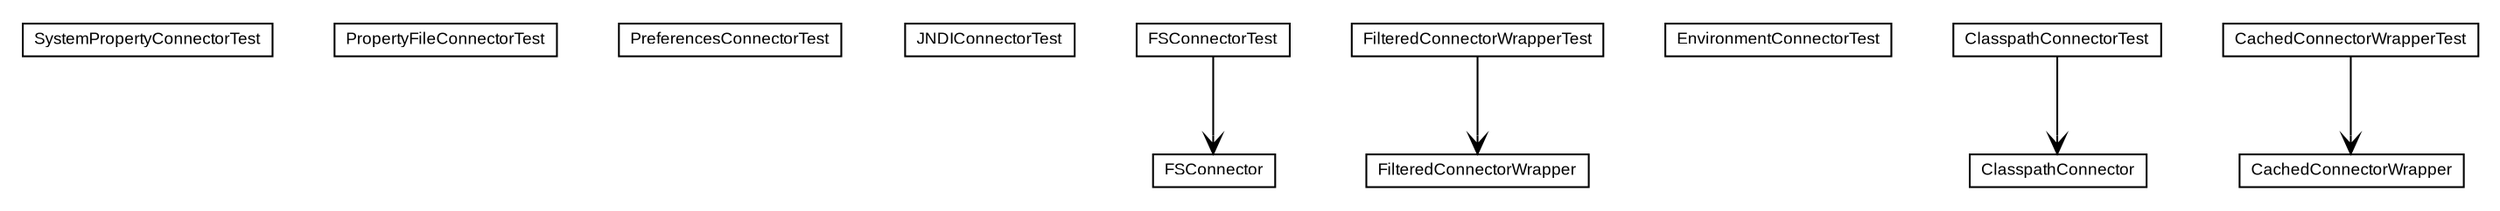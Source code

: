 #!/usr/local/bin/dot
#
# Class diagram 
# Generated by UMLGraph version R5_6-24-gf6e263 (http://www.umlgraph.org/)
#

digraph G {
	edge [fontname="arial",fontsize=10,labelfontname="arial",labelfontsize=10];
	node [fontname="arial",fontsize=10,shape=plaintext];
	nodesep=0.25;
	ranksep=0.5;
	// org.settings4j.connector.SystemPropertyConnectorTest
	c38 [label=<<table title="org.settings4j.connector.SystemPropertyConnectorTest" border="0" cellborder="1" cellspacing="0" cellpadding="2" port="p" href="./SystemPropertyConnectorTest.html">
		<tr><td><table border="0" cellspacing="0" cellpadding="1">
<tr><td align="center" balign="center"> SystemPropertyConnectorTest </td></tr>
		</table></td></tr>
		</table>>, URL="./SystemPropertyConnectorTest.html", fontname="arial", fontcolor="black", fontsize=9.0];
	// org.settings4j.connector.PropertyFileConnectorTest
	c39 [label=<<table title="org.settings4j.connector.PropertyFileConnectorTest" border="0" cellborder="1" cellspacing="0" cellpadding="2" port="p" href="./PropertyFileConnectorTest.html">
		<tr><td><table border="0" cellspacing="0" cellpadding="1">
<tr><td align="center" balign="center"> PropertyFileConnectorTest </td></tr>
		</table></td></tr>
		</table>>, URL="./PropertyFileConnectorTest.html", fontname="arial", fontcolor="black", fontsize=9.0];
	// org.settings4j.connector.PreferencesConnectorTest
	c40 [label=<<table title="org.settings4j.connector.PreferencesConnectorTest" border="0" cellborder="1" cellspacing="0" cellpadding="2" port="p" href="./PreferencesConnectorTest.html">
		<tr><td><table border="0" cellspacing="0" cellpadding="1">
<tr><td align="center" balign="center"> PreferencesConnectorTest </td></tr>
		</table></td></tr>
		</table>>, URL="./PreferencesConnectorTest.html", fontname="arial", fontcolor="black", fontsize=9.0];
	// org.settings4j.connector.JNDIConnectorTest
	c41 [label=<<table title="org.settings4j.connector.JNDIConnectorTest" border="0" cellborder="1" cellspacing="0" cellpadding="2" port="p" href="./JNDIConnectorTest.html">
		<tr><td><table border="0" cellspacing="0" cellpadding="1">
<tr><td align="center" balign="center"> JNDIConnectorTest </td></tr>
		</table></td></tr>
		</table>>, URL="./JNDIConnectorTest.html", fontname="arial", fontcolor="black", fontsize=9.0];
	// org.settings4j.connector.FSConnectorTest
	c42 [label=<<table title="org.settings4j.connector.FSConnectorTest" border="0" cellborder="1" cellspacing="0" cellpadding="2" port="p" href="./FSConnectorTest.html">
		<tr><td><table border="0" cellspacing="0" cellpadding="1">
<tr><td align="center" balign="center"> FSConnectorTest </td></tr>
		</table></td></tr>
		</table>>, URL="./FSConnectorTest.html", fontname="arial", fontcolor="black", fontsize=9.0];
	// org.settings4j.connector.FilteredConnectorWrapperTest
	c43 [label=<<table title="org.settings4j.connector.FilteredConnectorWrapperTest" border="0" cellborder="1" cellspacing="0" cellpadding="2" port="p" href="./FilteredConnectorWrapperTest.html">
		<tr><td><table border="0" cellspacing="0" cellpadding="1">
<tr><td align="center" balign="center"> FilteredConnectorWrapperTest </td></tr>
		</table></td></tr>
		</table>>, URL="./FilteredConnectorWrapperTest.html", fontname="arial", fontcolor="black", fontsize=9.0];
	// org.settings4j.connector.EnvironmentConnectorTest
	c44 [label=<<table title="org.settings4j.connector.EnvironmentConnectorTest" border="0" cellborder="1" cellspacing="0" cellpadding="2" port="p" href="./EnvironmentConnectorTest.html">
		<tr><td><table border="0" cellspacing="0" cellpadding="1">
<tr><td align="center" balign="center"> EnvironmentConnectorTest </td></tr>
		</table></td></tr>
		</table>>, URL="./EnvironmentConnectorTest.html", fontname="arial", fontcolor="black", fontsize=9.0];
	// org.settings4j.connector.ClasspathConnectorTest
	c45 [label=<<table title="org.settings4j.connector.ClasspathConnectorTest" border="0" cellborder="1" cellspacing="0" cellpadding="2" port="p" href="./ClasspathConnectorTest.html">
		<tr><td><table border="0" cellspacing="0" cellpadding="1">
<tr><td align="center" balign="center"> ClasspathConnectorTest </td></tr>
		</table></td></tr>
		</table>>, URL="./ClasspathConnectorTest.html", fontname="arial", fontcolor="black", fontsize=9.0];
	// org.settings4j.connector.CachedConnectorWrapperTest
	c46 [label=<<table title="org.settings4j.connector.CachedConnectorWrapperTest" border="0" cellborder="1" cellspacing="0" cellpadding="2" port="p" href="./CachedConnectorWrapperTest.html">
		<tr><td><table border="0" cellspacing="0" cellpadding="1">
<tr><td align="center" balign="center"> CachedConnectorWrapperTest </td></tr>
		</table></td></tr>
		</table>>, URL="./CachedConnectorWrapperTest.html", fontname="arial", fontcolor="black", fontsize=9.0];
	// org.settings4j.connector.FSConnectorTest NAVASSOC org.settings4j.connector.FSConnector
	c42:p -> c66:p [taillabel="", label="", headlabel="", fontname="arial", fontcolor="black", fontsize=10.0, color="black", arrowhead=open];
	// org.settings4j.connector.FilteredConnectorWrapperTest NAVASSOC org.settings4j.connector.FilteredConnectorWrapper
	c43:p -> c67:p [taillabel="", label="", headlabel="", fontname="arial", fontcolor="black", fontsize=10.0, color="black", arrowhead=open];
	// org.settings4j.connector.ClasspathConnectorTest NAVASSOC org.settings4j.connector.ClasspathConnector
	c45:p -> c68:p [taillabel="", label="", headlabel="", fontname="arial", fontcolor="black", fontsize=10.0, color="black", arrowhead=open];
	// org.settings4j.connector.CachedConnectorWrapperTest NAVASSOC org.settings4j.connector.CachedConnectorWrapper
	c46:p -> c69:p [taillabel="", label="", headlabel="", fontname="arial", fontcolor="black", fontsize=10.0, color="black", arrowhead=open];
	// org.settings4j.connector.ClasspathConnector
	c68 [label=<<table title="org.settings4j.connector.ClasspathConnector" border="0" cellborder="1" cellspacing="0" cellpadding="2" port="p">
		<tr><td><table border="0" cellspacing="0" cellpadding="1">
<tr><td align="center" balign="center"> ClasspathConnector </td></tr>
		</table></td></tr>
		</table>>, URL="null", fontname="arial", fontcolor="black", fontsize=9.0];
	// org.settings4j.connector.FilteredConnectorWrapper
	c67 [label=<<table title="org.settings4j.connector.FilteredConnectorWrapper" border="0" cellborder="1" cellspacing="0" cellpadding="2" port="p">
		<tr><td><table border="0" cellspacing="0" cellpadding="1">
<tr><td align="center" balign="center"> FilteredConnectorWrapper </td></tr>
		</table></td></tr>
		</table>>, URL="null", fontname="arial", fontcolor="black", fontsize=9.0];
	// org.settings4j.connector.FSConnector
	c66 [label=<<table title="org.settings4j.connector.FSConnector" border="0" cellborder="1" cellspacing="0" cellpadding="2" port="p">
		<tr><td><table border="0" cellspacing="0" cellpadding="1">
<tr><td align="center" balign="center"> FSConnector </td></tr>
		</table></td></tr>
		</table>>, URL="null", fontname="arial", fontcolor="black", fontsize=9.0];
	// org.settings4j.connector.CachedConnectorWrapper
	c69 [label=<<table title="org.settings4j.connector.CachedConnectorWrapper" border="0" cellborder="1" cellspacing="0" cellpadding="2" port="p">
		<tr><td><table border="0" cellspacing="0" cellpadding="1">
<tr><td align="center" balign="center"> CachedConnectorWrapper </td></tr>
		</table></td></tr>
		</table>>, URL="null", fontname="arial", fontcolor="black", fontsize=9.0];
}

